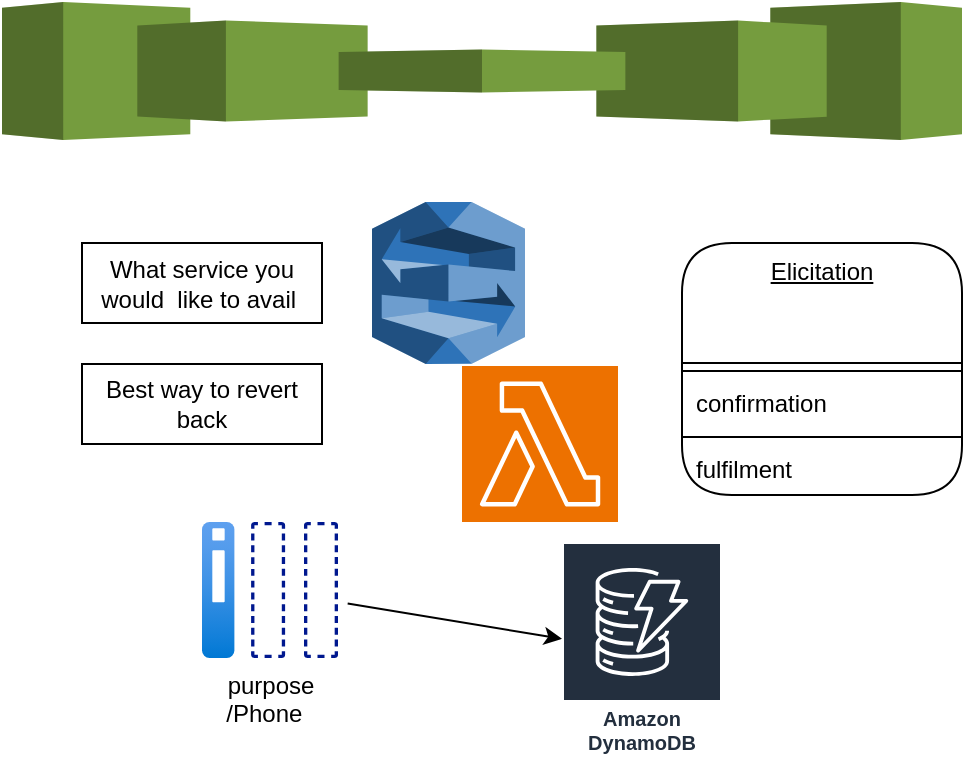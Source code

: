 <mxfile version="26.0.16">
  <diagram name="Page-1" id="crwiCeAto7Z1d1H3DH4H">
    <mxGraphModel dx="1050" dy="618" grid="1" gridSize="10" guides="1" tooltips="1" connect="1" arrows="1" fold="1" page="1" pageScale="1" pageWidth="827" pageHeight="1169" math="0" shadow="0">
      <root>
        <mxCell id="0" />
        <mxCell id="1" parent="0" />
        <mxCell id="29iSTUJfdctbS0fgok_z-1" value="" style="outlineConnect=0;dashed=0;verticalLabelPosition=bottom;verticalAlign=top;align=center;html=1;shape=mxgraph.aws3.connect;fillColor=#759C3E;gradientColor=none;" vertex="1" parent="1">
          <mxGeometry x="190" y="160" width="480" height="69" as="geometry" />
        </mxCell>
        <mxCell id="29iSTUJfdctbS0fgok_z-2" value="" style="outlineConnect=0;dashed=0;verticalLabelPosition=bottom;verticalAlign=top;align=center;html=1;shape=mxgraph.aws3.lex;fillColor=#2E73B8;gradientColor=none;" vertex="1" parent="1">
          <mxGeometry x="375" y="260" width="76.5" height="81" as="geometry" />
        </mxCell>
        <mxCell id="29iSTUJfdctbS0fgok_z-3" value="" style="sketch=0;points=[[0,0,0],[0.25,0,0],[0.5,0,0],[0.75,0,0],[1,0,0],[0,1,0],[0.25,1,0],[0.5,1,0],[0.75,1,0],[1,1,0],[0,0.25,0],[0,0.5,0],[0,0.75,0],[1,0.25,0],[1,0.5,0],[1,0.75,0]];outlineConnect=0;fontColor=#232F3E;fillColor=#ED7100;strokeColor=#ffffff;dashed=0;verticalLabelPosition=bottom;verticalAlign=top;align=center;html=1;fontSize=12;fontStyle=0;aspect=fixed;shape=mxgraph.aws4.resourceIcon;resIcon=mxgraph.aws4.lambda;" vertex="1" parent="1">
          <mxGeometry x="420" y="342" width="78" height="78" as="geometry" />
        </mxCell>
        <mxCell id="29iSTUJfdctbS0fgok_z-4" value="Amazon DynamoDB" style="sketch=0;outlineConnect=0;fontColor=#232F3E;gradientColor=none;strokeColor=#ffffff;fillColor=#232F3E;dashed=0;verticalLabelPosition=middle;verticalAlign=bottom;align=center;html=1;whiteSpace=wrap;fontSize=10;fontStyle=1;spacing=3;shape=mxgraph.aws4.productIcon;prIcon=mxgraph.aws4.dynamodb;" vertex="1" parent="1">
          <mxGeometry x="470" y="430" width="80" height="110" as="geometry" />
        </mxCell>
        <mxCell id="29iSTUJfdctbS0fgok_z-5" value="&lt;div&gt;purpose&lt;/div&gt;&lt;div&gt;/Phone&amp;nbsp;&amp;nbsp;&lt;/div&gt;" style="image;aspect=fixed;html=1;points=[];align=center;fontSize=12;image=img/lib/azure2/other/Defender_Slot.svg;" vertex="1" parent="1">
          <mxGeometry x="290" y="420" width="68" height="68" as="geometry" />
        </mxCell>
        <mxCell id="29iSTUJfdctbS0fgok_z-6" value="What service you would&amp;nbsp; like to avail&amp;nbsp;" style="fontStyle=0;html=1;whiteSpace=wrap;" vertex="1" parent="1">
          <mxGeometry x="230" y="280.5" width="120" height="40" as="geometry" />
        </mxCell>
        <mxCell id="29iSTUJfdctbS0fgok_z-7" value="Best way to revert back" style="fontStyle=0;html=1;whiteSpace=wrap;" vertex="1" parent="1">
          <mxGeometry x="230" y="341" width="120" height="40" as="geometry" />
        </mxCell>
        <mxCell id="29iSTUJfdctbS0fgok_z-8" value="Elicitation" style="swimlane;fontStyle=4;align=center;verticalAlign=top;childLayout=stackLayout;horizontal=1;startSize=60;horizontalStack=0;resizeParent=1;resizeParentMax=0;resizeLast=0;collapsible=0;marginBottom=0;html=1;rounded=1;absoluteArcSize=1;arcSize=50;whiteSpace=wrap;" vertex="1" parent="1">
          <mxGeometry x="530" y="280.5" width="140" height="126" as="geometry" />
        </mxCell>
        <mxCell id="29iSTUJfdctbS0fgok_z-11" value="" style="line;strokeWidth=1;fillColor=none;align=left;verticalAlign=middle;spacingTop=-1;spacingLeft=3;spacingRight=3;rotatable=0;labelPosition=right;points=[];portConstraint=eastwest;" vertex="1" parent="29iSTUJfdctbS0fgok_z-8">
          <mxGeometry y="60" width="140" height="8" as="geometry" />
        </mxCell>
        <mxCell id="29iSTUJfdctbS0fgok_z-12" value="confirmation" style="fillColor=none;strokeColor=none;align=left;verticalAlign=middle;spacingLeft=5;whiteSpace=wrap;html=1;" vertex="1" parent="29iSTUJfdctbS0fgok_z-8">
          <mxGeometry y="68" width="140" height="25" as="geometry" />
        </mxCell>
        <mxCell id="29iSTUJfdctbS0fgok_z-13" value="" style="line;strokeWidth=1;fillColor=none;align=left;verticalAlign=middle;spacingTop=-1;spacingLeft=3;spacingRight=3;rotatable=0;labelPosition=right;points=[];portConstraint=eastwest;" vertex="1" parent="29iSTUJfdctbS0fgok_z-8">
          <mxGeometry y="93" width="140" height="8" as="geometry" />
        </mxCell>
        <mxCell id="29iSTUJfdctbS0fgok_z-14" value="fulfilment" style="fillColor=none;strokeColor=none;align=left;verticalAlign=middle;spacingLeft=5;whiteSpace=wrap;html=1;" vertex="1" parent="29iSTUJfdctbS0fgok_z-8">
          <mxGeometry y="101" width="140" height="25" as="geometry" />
        </mxCell>
        <mxCell id="29iSTUJfdctbS0fgok_z-18" value="" style="endArrow=classic;html=1;rounded=0;exitX=1.071;exitY=0.6;exitDx=0;exitDy=0;exitPerimeter=0;" edge="1" parent="1" source="29iSTUJfdctbS0fgok_z-5" target="29iSTUJfdctbS0fgok_z-4">
          <mxGeometry width="50" height="50" relative="1" as="geometry">
            <mxPoint x="340" y="520" as="sourcePoint" />
            <mxPoint x="390" y="470" as="targetPoint" />
          </mxGeometry>
        </mxCell>
      </root>
    </mxGraphModel>
  </diagram>
</mxfile>
